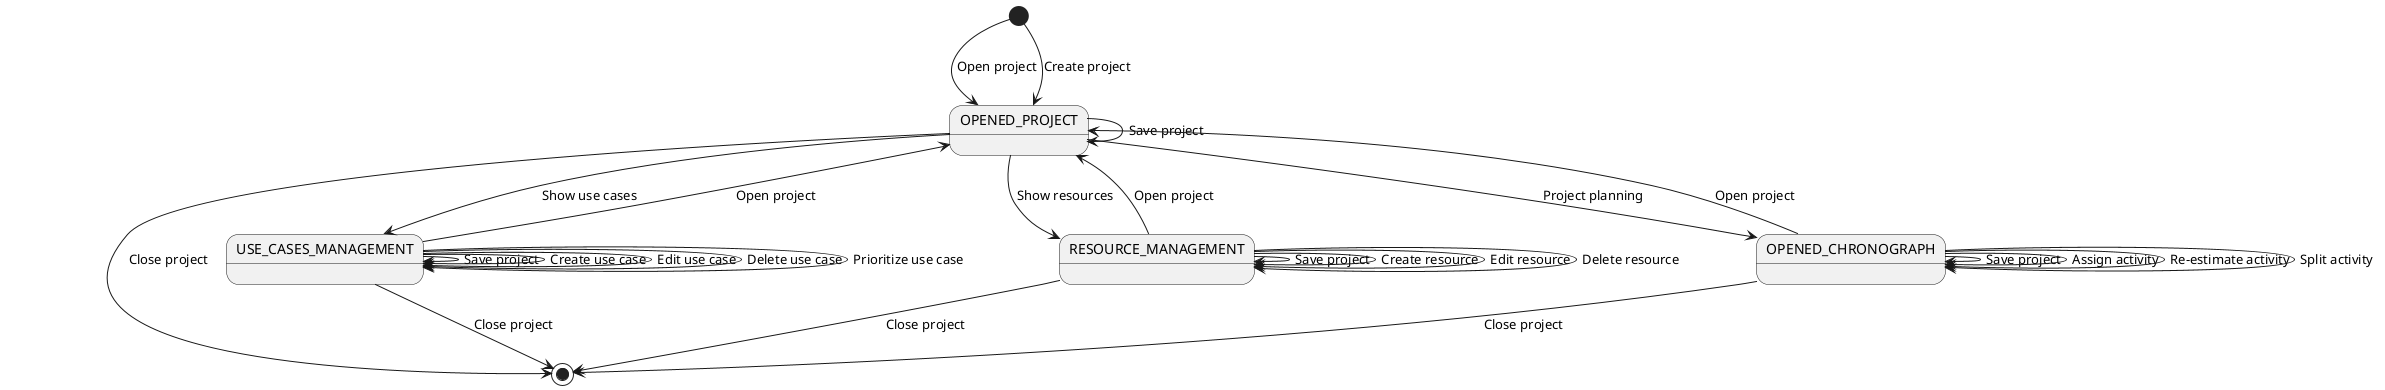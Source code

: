 @startuml
[*] --> OPENED_PROJECT : Open project
OPENED_PROJECT --> [*] : Close project
USE_CASES_MANAGEMENT --> [*] : Close project
RESOURCE_MANAGEMENT --> [*] : Close project
OPENED_CHRONOGRAPH --> [*] : Close project
[*] --> OPENED_PROJECT : Create project
OPENED_PROJECT --> OPENED_PROJECT : Save project
USE_CASES_MANAGEMENT --> USE_CASES_MANAGEMENT : Save project
RESOURCE_MANAGEMENT --> RESOURCE_MANAGEMENT : Save project
OPENED_CHRONOGRAPH --> OPENED_CHRONOGRAPH : Save project
OPENED_PROJECT --> USE_CASES_MANAGEMENT : Show use cases
USE_CASES_MANAGEMENT --> USE_CASES_MANAGEMENT : Create use case
USE_CASES_MANAGEMENT --> USE_CASES_MANAGEMENT : Edit use case
USE_CASES_MANAGEMENT --> USE_CASES_MANAGEMENT : Delete use case
USE_CASES_MANAGEMENT --> USE_CASES_MANAGEMENT : Prioritize use case
USE_CASES_MANAGEMENT --> OPENED_PROJECT : Open project
OPENED_PROJECT --> RESOURCE_MANAGEMENT : Show resources
RESOURCE_MANAGEMENT --> RESOURCE_MANAGEMENT : Create resource
RESOURCE_MANAGEMENT --> RESOURCE_MANAGEMENT  : Edit resource
RESOURCE_MANAGEMENT --> RESOURCE_MANAGEMENT : Delete resource
RESOURCE_MANAGEMENT --> OPENED_PROJECT : Open project
OPENED_PROJECT --> OPENED_CHRONOGRAPH : Project planning
OPENED_CHRONOGRAPH --> OPENED_CHRONOGRAPH : Assign activity
OPENED_CHRONOGRAPH --> OPENED_CHRONOGRAPH : Re-estimate activity
OPENED_CHRONOGRAPH --> OPENED_CHRONOGRAPH : Split activity
OPENED_CHRONOGRAPH --> OPENED_PROJECT : Open project
@enduml